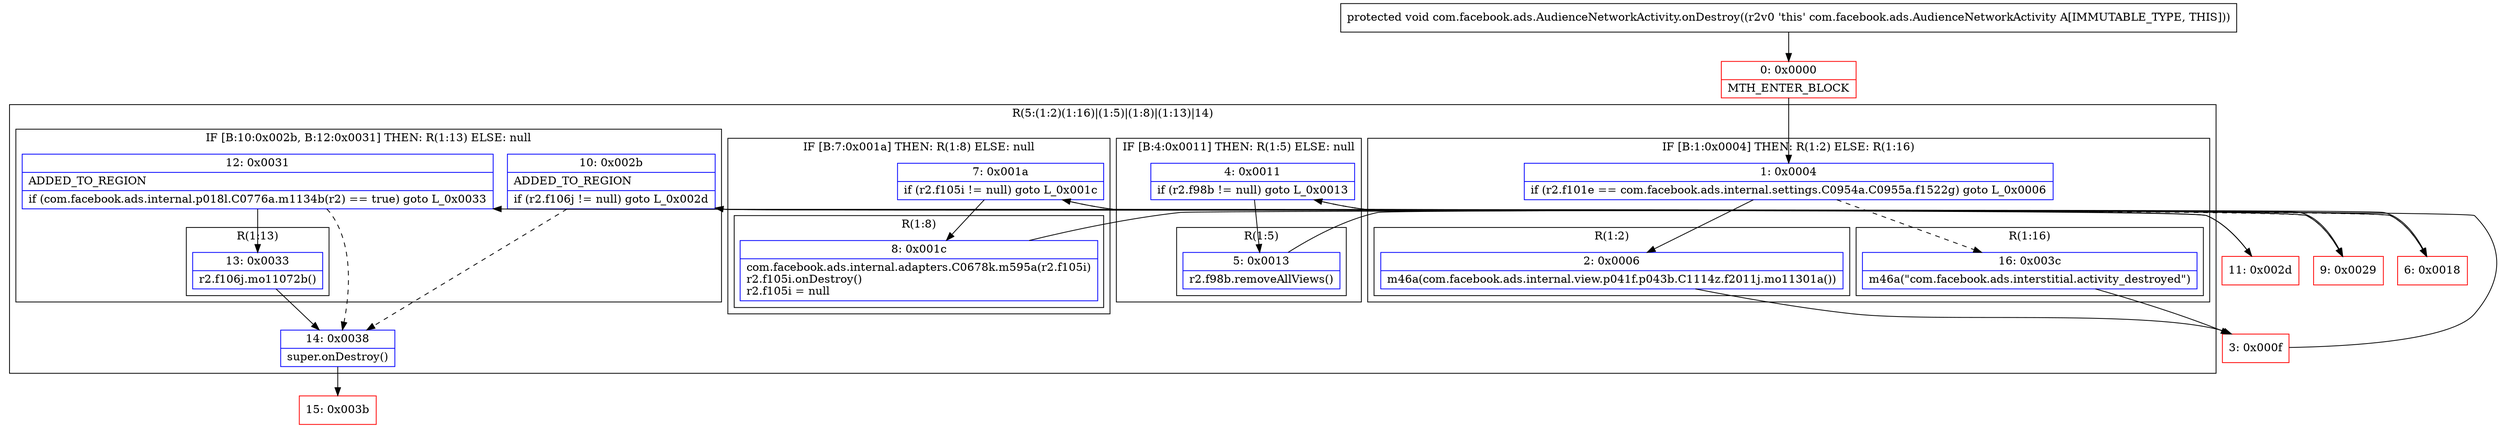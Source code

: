 digraph "CFG forcom.facebook.ads.AudienceNetworkActivity.onDestroy()V" {
subgraph cluster_Region_1590919630 {
label = "R(5:(1:2)(1:16)|(1:5)|(1:8)|(1:13)|14)";
node [shape=record,color=blue];
subgraph cluster_IfRegion_660639314 {
label = "IF [B:1:0x0004] THEN: R(1:2) ELSE: R(1:16)";
node [shape=record,color=blue];
Node_1 [shape=record,label="{1\:\ 0x0004|if (r2.f101e == com.facebook.ads.internal.settings.C0954a.C0955a.f1522g) goto L_0x0006\l}"];
subgraph cluster_Region_1996048417 {
label = "R(1:2)";
node [shape=record,color=blue];
Node_2 [shape=record,label="{2\:\ 0x0006|m46a(com.facebook.ads.internal.view.p041f.p043b.C1114z.f2011j.mo11301a())\l}"];
}
subgraph cluster_Region_891956109 {
label = "R(1:16)";
node [shape=record,color=blue];
Node_16 [shape=record,label="{16\:\ 0x003c|m46a(\"com.facebook.ads.interstitial.activity_destroyed\")\l}"];
}
}
subgraph cluster_IfRegion_1999966487 {
label = "IF [B:4:0x0011] THEN: R(1:5) ELSE: null";
node [shape=record,color=blue];
Node_4 [shape=record,label="{4\:\ 0x0011|if (r2.f98b != null) goto L_0x0013\l}"];
subgraph cluster_Region_1409553341 {
label = "R(1:5)";
node [shape=record,color=blue];
Node_5 [shape=record,label="{5\:\ 0x0013|r2.f98b.removeAllViews()\l}"];
}
}
subgraph cluster_IfRegion_1753276764 {
label = "IF [B:7:0x001a] THEN: R(1:8) ELSE: null";
node [shape=record,color=blue];
Node_7 [shape=record,label="{7\:\ 0x001a|if (r2.f105i != null) goto L_0x001c\l}"];
subgraph cluster_Region_202561922 {
label = "R(1:8)";
node [shape=record,color=blue];
Node_8 [shape=record,label="{8\:\ 0x001c|com.facebook.ads.internal.adapters.C0678k.m595a(r2.f105i)\lr2.f105i.onDestroy()\lr2.f105i = null\l}"];
}
}
subgraph cluster_IfRegion_1399905470 {
label = "IF [B:10:0x002b, B:12:0x0031] THEN: R(1:13) ELSE: null";
node [shape=record,color=blue];
Node_10 [shape=record,label="{10\:\ 0x002b|ADDED_TO_REGION\l|if (r2.f106j != null) goto L_0x002d\l}"];
Node_12 [shape=record,label="{12\:\ 0x0031|ADDED_TO_REGION\l|if (com.facebook.ads.internal.p018l.C0776a.m1134b(r2) == true) goto L_0x0033\l}"];
subgraph cluster_Region_664646806 {
label = "R(1:13)";
node [shape=record,color=blue];
Node_13 [shape=record,label="{13\:\ 0x0033|r2.f106j.mo11072b()\l}"];
}
}
Node_14 [shape=record,label="{14\:\ 0x0038|super.onDestroy()\l}"];
}
Node_0 [shape=record,color=red,label="{0\:\ 0x0000|MTH_ENTER_BLOCK\l}"];
Node_3 [shape=record,color=red,label="{3\:\ 0x000f}"];
Node_6 [shape=record,color=red,label="{6\:\ 0x0018}"];
Node_9 [shape=record,color=red,label="{9\:\ 0x0029}"];
Node_11 [shape=record,color=red,label="{11\:\ 0x002d}"];
Node_15 [shape=record,color=red,label="{15\:\ 0x003b}"];
MethodNode[shape=record,label="{protected void com.facebook.ads.AudienceNetworkActivity.onDestroy((r2v0 'this' com.facebook.ads.AudienceNetworkActivity A[IMMUTABLE_TYPE, THIS])) }"];
MethodNode -> Node_0;
Node_1 -> Node_2;
Node_1 -> Node_16[style=dashed];
Node_2 -> Node_3;
Node_16 -> Node_3;
Node_4 -> Node_5;
Node_4 -> Node_6[style=dashed];
Node_5 -> Node_6;
Node_7 -> Node_8;
Node_7 -> Node_9[style=dashed];
Node_8 -> Node_9;
Node_10 -> Node_11;
Node_10 -> Node_14[style=dashed];
Node_12 -> Node_13;
Node_12 -> Node_14[style=dashed];
Node_13 -> Node_14;
Node_14 -> Node_15;
Node_0 -> Node_1;
Node_3 -> Node_4;
Node_6 -> Node_7;
Node_9 -> Node_10;
Node_11 -> Node_12;
}

